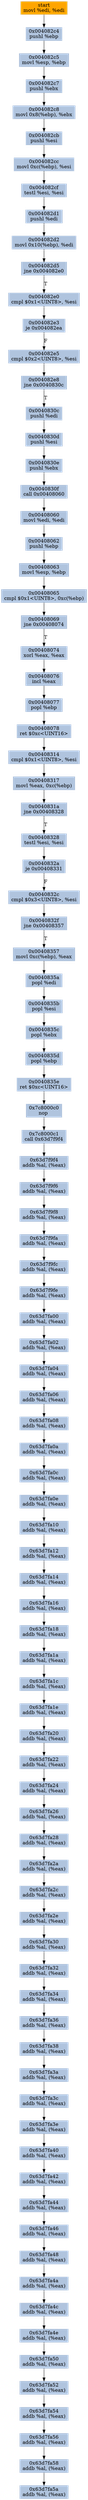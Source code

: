 digraph G {
node[shape=rectangle,style=filled,fillcolor=lightsteelblue,color=lightsteelblue]
bgcolor="transparent"
a0x004082c2movl_edi_edi[label="start\nmovl %edi, %edi",color="lightgrey",fillcolor="orange"];
a0x004082c4pushl_ebp[label="0x004082c4\npushl %ebp"];
a0x004082c5movl_esp_ebp[label="0x004082c5\nmovl %esp, %ebp"];
a0x004082c7pushl_ebx[label="0x004082c7\npushl %ebx"];
a0x004082c8movl_0x8ebp__ebx[label="0x004082c8\nmovl 0x8(%ebp), %ebx"];
a0x004082cbpushl_esi[label="0x004082cb\npushl %esi"];
a0x004082ccmovl_0xcebp__esi[label="0x004082cc\nmovl 0xc(%ebp), %esi"];
a0x004082cftestl_esi_esi[label="0x004082cf\ntestl %esi, %esi"];
a0x004082d1pushl_edi[label="0x004082d1\npushl %edi"];
a0x004082d2movl_0x10ebp__edi[label="0x004082d2\nmovl 0x10(%ebp), %edi"];
a0x004082d5jne_0x004082e0[label="0x004082d5\njne 0x004082e0"];
a0x004082e0cmpl_0x1UINT8_esi[label="0x004082e0\ncmpl $0x1<UINT8>, %esi"];
a0x004082e3je_0x004082ea[label="0x004082e3\nje 0x004082ea"];
a0x004082e5cmpl_0x2UINT8_esi[label="0x004082e5\ncmpl $0x2<UINT8>, %esi"];
a0x004082e8jne_0x0040830c[label="0x004082e8\njne 0x0040830c"];
a0x0040830cpushl_edi[label="0x0040830c\npushl %edi"];
a0x0040830dpushl_esi[label="0x0040830d\npushl %esi"];
a0x0040830epushl_ebx[label="0x0040830e\npushl %ebx"];
a0x0040830fcall_0x00408060[label="0x0040830f\ncall 0x00408060"];
a0x00408060movl_edi_edi[label="0x00408060\nmovl %edi, %edi"];
a0x00408062pushl_ebp[label="0x00408062\npushl %ebp"];
a0x00408063movl_esp_ebp[label="0x00408063\nmovl %esp, %ebp"];
a0x00408065cmpl_0x1UINT8_0xcebp_[label="0x00408065\ncmpl $0x1<UINT8>, 0xc(%ebp)"];
a0x00408069jne_0x00408074[label="0x00408069\njne 0x00408074"];
a0x00408074xorl_eax_eax[label="0x00408074\nxorl %eax, %eax"];
a0x00408076incl_eax[label="0x00408076\nincl %eax"];
a0x00408077popl_ebp[label="0x00408077\npopl %ebp"];
a0x00408078ret_0xcUINT16[label="0x00408078\nret $0xc<UINT16>"];
a0x00408314cmpl_0x1UINT8_esi[label="0x00408314\ncmpl $0x1<UINT8>, %esi"];
a0x00408317movl_eax_0xcebp_[label="0x00408317\nmovl %eax, 0xc(%ebp)"];
a0x0040831ajne_0x00408328[label="0x0040831a\njne 0x00408328"];
a0x00408328testl_esi_esi[label="0x00408328\ntestl %esi, %esi"];
a0x0040832aje_0x00408331[label="0x0040832a\nje 0x00408331"];
a0x0040832ccmpl_0x3UINT8_esi[label="0x0040832c\ncmpl $0x3<UINT8>, %esi"];
a0x0040832fjne_0x00408357[label="0x0040832f\njne 0x00408357"];
a0x00408357movl_0xcebp__eax[label="0x00408357\nmovl 0xc(%ebp), %eax"];
a0x0040835apopl_edi[label="0x0040835a\npopl %edi"];
a0x0040835bpopl_esi[label="0x0040835b\npopl %esi"];
a0x0040835cpopl_ebx[label="0x0040835c\npopl %ebx"];
a0x0040835dpopl_ebp[label="0x0040835d\npopl %ebp"];
a0x0040835eret_0xcUINT16[label="0x0040835e\nret $0xc<UINT16>"];
a0x7c8000c0nop_[label="0x7c8000c0\nnop "];
a0x7c8000c1call_0x63d7f9f4[label="0x7c8000c1\ncall 0x63d7f9f4"];
a0x63d7f9f4addb_al_eax_[label="0x63d7f9f4\naddb %al, (%eax)"];
a0x63d7f9f6addb_al_eax_[label="0x63d7f9f6\naddb %al, (%eax)"];
a0x63d7f9f8addb_al_eax_[label="0x63d7f9f8\naddb %al, (%eax)"];
a0x63d7f9faaddb_al_eax_[label="0x63d7f9fa\naddb %al, (%eax)"];
a0x63d7f9fcaddb_al_eax_[label="0x63d7f9fc\naddb %al, (%eax)"];
a0x63d7f9feaddb_al_eax_[label="0x63d7f9fe\naddb %al, (%eax)"];
a0x63d7fa00addb_al_eax_[label="0x63d7fa00\naddb %al, (%eax)"];
a0x63d7fa02addb_al_eax_[label="0x63d7fa02\naddb %al, (%eax)"];
a0x63d7fa04addb_al_eax_[label="0x63d7fa04\naddb %al, (%eax)"];
a0x63d7fa06addb_al_eax_[label="0x63d7fa06\naddb %al, (%eax)"];
a0x63d7fa08addb_al_eax_[label="0x63d7fa08\naddb %al, (%eax)"];
a0x63d7fa0aaddb_al_eax_[label="0x63d7fa0a\naddb %al, (%eax)"];
a0x63d7fa0caddb_al_eax_[label="0x63d7fa0c\naddb %al, (%eax)"];
a0x63d7fa0eaddb_al_eax_[label="0x63d7fa0e\naddb %al, (%eax)"];
a0x63d7fa10addb_al_eax_[label="0x63d7fa10\naddb %al, (%eax)"];
a0x63d7fa12addb_al_eax_[label="0x63d7fa12\naddb %al, (%eax)"];
a0x63d7fa14addb_al_eax_[label="0x63d7fa14\naddb %al, (%eax)"];
a0x63d7fa16addb_al_eax_[label="0x63d7fa16\naddb %al, (%eax)"];
a0x63d7fa18addb_al_eax_[label="0x63d7fa18\naddb %al, (%eax)"];
a0x63d7fa1aaddb_al_eax_[label="0x63d7fa1a\naddb %al, (%eax)"];
a0x63d7fa1caddb_al_eax_[label="0x63d7fa1c\naddb %al, (%eax)"];
a0x63d7fa1eaddb_al_eax_[label="0x63d7fa1e\naddb %al, (%eax)"];
a0x63d7fa20addb_al_eax_[label="0x63d7fa20\naddb %al, (%eax)"];
a0x63d7fa22addb_al_eax_[label="0x63d7fa22\naddb %al, (%eax)"];
a0x63d7fa24addb_al_eax_[label="0x63d7fa24\naddb %al, (%eax)"];
a0x63d7fa26addb_al_eax_[label="0x63d7fa26\naddb %al, (%eax)"];
a0x63d7fa28addb_al_eax_[label="0x63d7fa28\naddb %al, (%eax)"];
a0x63d7fa2aaddb_al_eax_[label="0x63d7fa2a\naddb %al, (%eax)"];
a0x63d7fa2caddb_al_eax_[label="0x63d7fa2c\naddb %al, (%eax)"];
a0x63d7fa2eaddb_al_eax_[label="0x63d7fa2e\naddb %al, (%eax)"];
a0x63d7fa30addb_al_eax_[label="0x63d7fa30\naddb %al, (%eax)"];
a0x63d7fa32addb_al_eax_[label="0x63d7fa32\naddb %al, (%eax)"];
a0x63d7fa34addb_al_eax_[label="0x63d7fa34\naddb %al, (%eax)"];
a0x63d7fa36addb_al_eax_[label="0x63d7fa36\naddb %al, (%eax)"];
a0x63d7fa38addb_al_eax_[label="0x63d7fa38\naddb %al, (%eax)"];
a0x63d7fa3aaddb_al_eax_[label="0x63d7fa3a\naddb %al, (%eax)"];
a0x63d7fa3caddb_al_eax_[label="0x63d7fa3c\naddb %al, (%eax)"];
a0x63d7fa3eaddb_al_eax_[label="0x63d7fa3e\naddb %al, (%eax)"];
a0x63d7fa40addb_al_eax_[label="0x63d7fa40\naddb %al, (%eax)"];
a0x63d7fa42addb_al_eax_[label="0x63d7fa42\naddb %al, (%eax)"];
a0x63d7fa44addb_al_eax_[label="0x63d7fa44\naddb %al, (%eax)"];
a0x63d7fa46addb_al_eax_[label="0x63d7fa46\naddb %al, (%eax)"];
a0x63d7fa48addb_al_eax_[label="0x63d7fa48\naddb %al, (%eax)"];
a0x63d7fa4aaddb_al_eax_[label="0x63d7fa4a\naddb %al, (%eax)"];
a0x63d7fa4caddb_al_eax_[label="0x63d7fa4c\naddb %al, (%eax)"];
a0x63d7fa4eaddb_al_eax_[label="0x63d7fa4e\naddb %al, (%eax)"];
a0x63d7fa50addb_al_eax_[label="0x63d7fa50\naddb %al, (%eax)"];
a0x63d7fa52addb_al_eax_[label="0x63d7fa52\naddb %al, (%eax)"];
a0x63d7fa54addb_al_eax_[label="0x63d7fa54\naddb %al, (%eax)"];
a0x63d7fa56addb_al_eax_[label="0x63d7fa56\naddb %al, (%eax)"];
a0x63d7fa58addb_al_eax_[label="0x63d7fa58\naddb %al, (%eax)"];
a0x63d7fa5aaddb_al_eax_[label="0x63d7fa5a\naddb %al, (%eax)"];
a0x004082c2movl_edi_edi -> a0x004082c4pushl_ebp [color="#000000"];
a0x004082c4pushl_ebp -> a0x004082c5movl_esp_ebp [color="#000000"];
a0x004082c5movl_esp_ebp -> a0x004082c7pushl_ebx [color="#000000"];
a0x004082c7pushl_ebx -> a0x004082c8movl_0x8ebp__ebx [color="#000000"];
a0x004082c8movl_0x8ebp__ebx -> a0x004082cbpushl_esi [color="#000000"];
a0x004082cbpushl_esi -> a0x004082ccmovl_0xcebp__esi [color="#000000"];
a0x004082ccmovl_0xcebp__esi -> a0x004082cftestl_esi_esi [color="#000000"];
a0x004082cftestl_esi_esi -> a0x004082d1pushl_edi [color="#000000"];
a0x004082d1pushl_edi -> a0x004082d2movl_0x10ebp__edi [color="#000000"];
a0x004082d2movl_0x10ebp__edi -> a0x004082d5jne_0x004082e0 [color="#000000"];
a0x004082d5jne_0x004082e0 -> a0x004082e0cmpl_0x1UINT8_esi [color="#000000",label="T"];
a0x004082e0cmpl_0x1UINT8_esi -> a0x004082e3je_0x004082ea [color="#000000"];
a0x004082e3je_0x004082ea -> a0x004082e5cmpl_0x2UINT8_esi [color="#000000",label="F"];
a0x004082e5cmpl_0x2UINT8_esi -> a0x004082e8jne_0x0040830c [color="#000000"];
a0x004082e8jne_0x0040830c -> a0x0040830cpushl_edi [color="#000000",label="T"];
a0x0040830cpushl_edi -> a0x0040830dpushl_esi [color="#000000"];
a0x0040830dpushl_esi -> a0x0040830epushl_ebx [color="#000000"];
a0x0040830epushl_ebx -> a0x0040830fcall_0x00408060 [color="#000000"];
a0x0040830fcall_0x00408060 -> a0x00408060movl_edi_edi [color="#000000"];
a0x00408060movl_edi_edi -> a0x00408062pushl_ebp [color="#000000"];
a0x00408062pushl_ebp -> a0x00408063movl_esp_ebp [color="#000000"];
a0x00408063movl_esp_ebp -> a0x00408065cmpl_0x1UINT8_0xcebp_ [color="#000000"];
a0x00408065cmpl_0x1UINT8_0xcebp_ -> a0x00408069jne_0x00408074 [color="#000000"];
a0x00408069jne_0x00408074 -> a0x00408074xorl_eax_eax [color="#000000",label="T"];
a0x00408074xorl_eax_eax -> a0x00408076incl_eax [color="#000000"];
a0x00408076incl_eax -> a0x00408077popl_ebp [color="#000000"];
a0x00408077popl_ebp -> a0x00408078ret_0xcUINT16 [color="#000000"];
a0x00408078ret_0xcUINT16 -> a0x00408314cmpl_0x1UINT8_esi [color="#000000"];
a0x00408314cmpl_0x1UINT8_esi -> a0x00408317movl_eax_0xcebp_ [color="#000000"];
a0x00408317movl_eax_0xcebp_ -> a0x0040831ajne_0x00408328 [color="#000000"];
a0x0040831ajne_0x00408328 -> a0x00408328testl_esi_esi [color="#000000",label="T"];
a0x00408328testl_esi_esi -> a0x0040832aje_0x00408331 [color="#000000"];
a0x0040832aje_0x00408331 -> a0x0040832ccmpl_0x3UINT8_esi [color="#000000",label="F"];
a0x0040832ccmpl_0x3UINT8_esi -> a0x0040832fjne_0x00408357 [color="#000000"];
a0x0040832fjne_0x00408357 -> a0x00408357movl_0xcebp__eax [color="#000000",label="T"];
a0x00408357movl_0xcebp__eax -> a0x0040835apopl_edi [color="#000000"];
a0x0040835apopl_edi -> a0x0040835bpopl_esi [color="#000000"];
a0x0040835bpopl_esi -> a0x0040835cpopl_ebx [color="#000000"];
a0x0040835cpopl_ebx -> a0x0040835dpopl_ebp [color="#000000"];
a0x0040835dpopl_ebp -> a0x0040835eret_0xcUINT16 [color="#000000"];
a0x0040835eret_0xcUINT16 -> a0x7c8000c0nop_ [color="#000000"];
a0x7c8000c0nop_ -> a0x7c8000c1call_0x63d7f9f4 [color="#000000"];
a0x7c8000c1call_0x63d7f9f4 -> a0x63d7f9f4addb_al_eax_ [color="#000000"];
a0x63d7f9f4addb_al_eax_ -> a0x63d7f9f6addb_al_eax_ [color="#000000"];
a0x63d7f9f6addb_al_eax_ -> a0x63d7f9f8addb_al_eax_ [color="#000000"];
a0x63d7f9f8addb_al_eax_ -> a0x63d7f9faaddb_al_eax_ [color="#000000"];
a0x63d7f9faaddb_al_eax_ -> a0x63d7f9fcaddb_al_eax_ [color="#000000"];
a0x63d7f9fcaddb_al_eax_ -> a0x63d7f9feaddb_al_eax_ [color="#000000"];
a0x63d7f9feaddb_al_eax_ -> a0x63d7fa00addb_al_eax_ [color="#000000"];
a0x63d7fa00addb_al_eax_ -> a0x63d7fa02addb_al_eax_ [color="#000000"];
a0x63d7fa02addb_al_eax_ -> a0x63d7fa04addb_al_eax_ [color="#000000"];
a0x63d7fa04addb_al_eax_ -> a0x63d7fa06addb_al_eax_ [color="#000000"];
a0x63d7fa06addb_al_eax_ -> a0x63d7fa08addb_al_eax_ [color="#000000"];
a0x63d7fa08addb_al_eax_ -> a0x63d7fa0aaddb_al_eax_ [color="#000000"];
a0x63d7fa0aaddb_al_eax_ -> a0x63d7fa0caddb_al_eax_ [color="#000000"];
a0x63d7fa0caddb_al_eax_ -> a0x63d7fa0eaddb_al_eax_ [color="#000000"];
a0x63d7fa0eaddb_al_eax_ -> a0x63d7fa10addb_al_eax_ [color="#000000"];
a0x63d7fa10addb_al_eax_ -> a0x63d7fa12addb_al_eax_ [color="#000000"];
a0x63d7fa12addb_al_eax_ -> a0x63d7fa14addb_al_eax_ [color="#000000"];
a0x63d7fa14addb_al_eax_ -> a0x63d7fa16addb_al_eax_ [color="#000000"];
a0x63d7fa16addb_al_eax_ -> a0x63d7fa18addb_al_eax_ [color="#000000"];
a0x63d7fa18addb_al_eax_ -> a0x63d7fa1aaddb_al_eax_ [color="#000000"];
a0x63d7fa1aaddb_al_eax_ -> a0x63d7fa1caddb_al_eax_ [color="#000000"];
a0x63d7fa1caddb_al_eax_ -> a0x63d7fa1eaddb_al_eax_ [color="#000000"];
a0x63d7fa1eaddb_al_eax_ -> a0x63d7fa20addb_al_eax_ [color="#000000"];
a0x63d7fa20addb_al_eax_ -> a0x63d7fa22addb_al_eax_ [color="#000000"];
a0x63d7fa22addb_al_eax_ -> a0x63d7fa24addb_al_eax_ [color="#000000"];
a0x63d7fa24addb_al_eax_ -> a0x63d7fa26addb_al_eax_ [color="#000000"];
a0x63d7fa26addb_al_eax_ -> a0x63d7fa28addb_al_eax_ [color="#000000"];
a0x63d7fa28addb_al_eax_ -> a0x63d7fa2aaddb_al_eax_ [color="#000000"];
a0x63d7fa2aaddb_al_eax_ -> a0x63d7fa2caddb_al_eax_ [color="#000000"];
a0x63d7fa2caddb_al_eax_ -> a0x63d7fa2eaddb_al_eax_ [color="#000000"];
a0x63d7fa2eaddb_al_eax_ -> a0x63d7fa30addb_al_eax_ [color="#000000"];
a0x63d7fa30addb_al_eax_ -> a0x63d7fa32addb_al_eax_ [color="#000000"];
a0x63d7fa32addb_al_eax_ -> a0x63d7fa34addb_al_eax_ [color="#000000"];
a0x63d7fa34addb_al_eax_ -> a0x63d7fa36addb_al_eax_ [color="#000000"];
a0x63d7fa36addb_al_eax_ -> a0x63d7fa38addb_al_eax_ [color="#000000"];
a0x63d7fa38addb_al_eax_ -> a0x63d7fa3aaddb_al_eax_ [color="#000000"];
a0x63d7fa3aaddb_al_eax_ -> a0x63d7fa3caddb_al_eax_ [color="#000000"];
a0x63d7fa3caddb_al_eax_ -> a0x63d7fa3eaddb_al_eax_ [color="#000000"];
a0x63d7fa3eaddb_al_eax_ -> a0x63d7fa40addb_al_eax_ [color="#000000"];
a0x63d7fa40addb_al_eax_ -> a0x63d7fa42addb_al_eax_ [color="#000000"];
a0x63d7fa42addb_al_eax_ -> a0x63d7fa44addb_al_eax_ [color="#000000"];
a0x63d7fa44addb_al_eax_ -> a0x63d7fa46addb_al_eax_ [color="#000000"];
a0x63d7fa46addb_al_eax_ -> a0x63d7fa48addb_al_eax_ [color="#000000"];
a0x63d7fa48addb_al_eax_ -> a0x63d7fa4aaddb_al_eax_ [color="#000000"];
a0x63d7fa4aaddb_al_eax_ -> a0x63d7fa4caddb_al_eax_ [color="#000000"];
a0x63d7fa4caddb_al_eax_ -> a0x63d7fa4eaddb_al_eax_ [color="#000000"];
a0x63d7fa4eaddb_al_eax_ -> a0x63d7fa50addb_al_eax_ [color="#000000"];
a0x63d7fa50addb_al_eax_ -> a0x63d7fa52addb_al_eax_ [color="#000000"];
a0x63d7fa52addb_al_eax_ -> a0x63d7fa54addb_al_eax_ [color="#000000"];
a0x63d7fa54addb_al_eax_ -> a0x63d7fa56addb_al_eax_ [color="#000000"];
a0x63d7fa56addb_al_eax_ -> a0x63d7fa58addb_al_eax_ [color="#000000"];
a0x63d7fa58addb_al_eax_ -> a0x63d7fa5aaddb_al_eax_ [color="#000000"];
}
